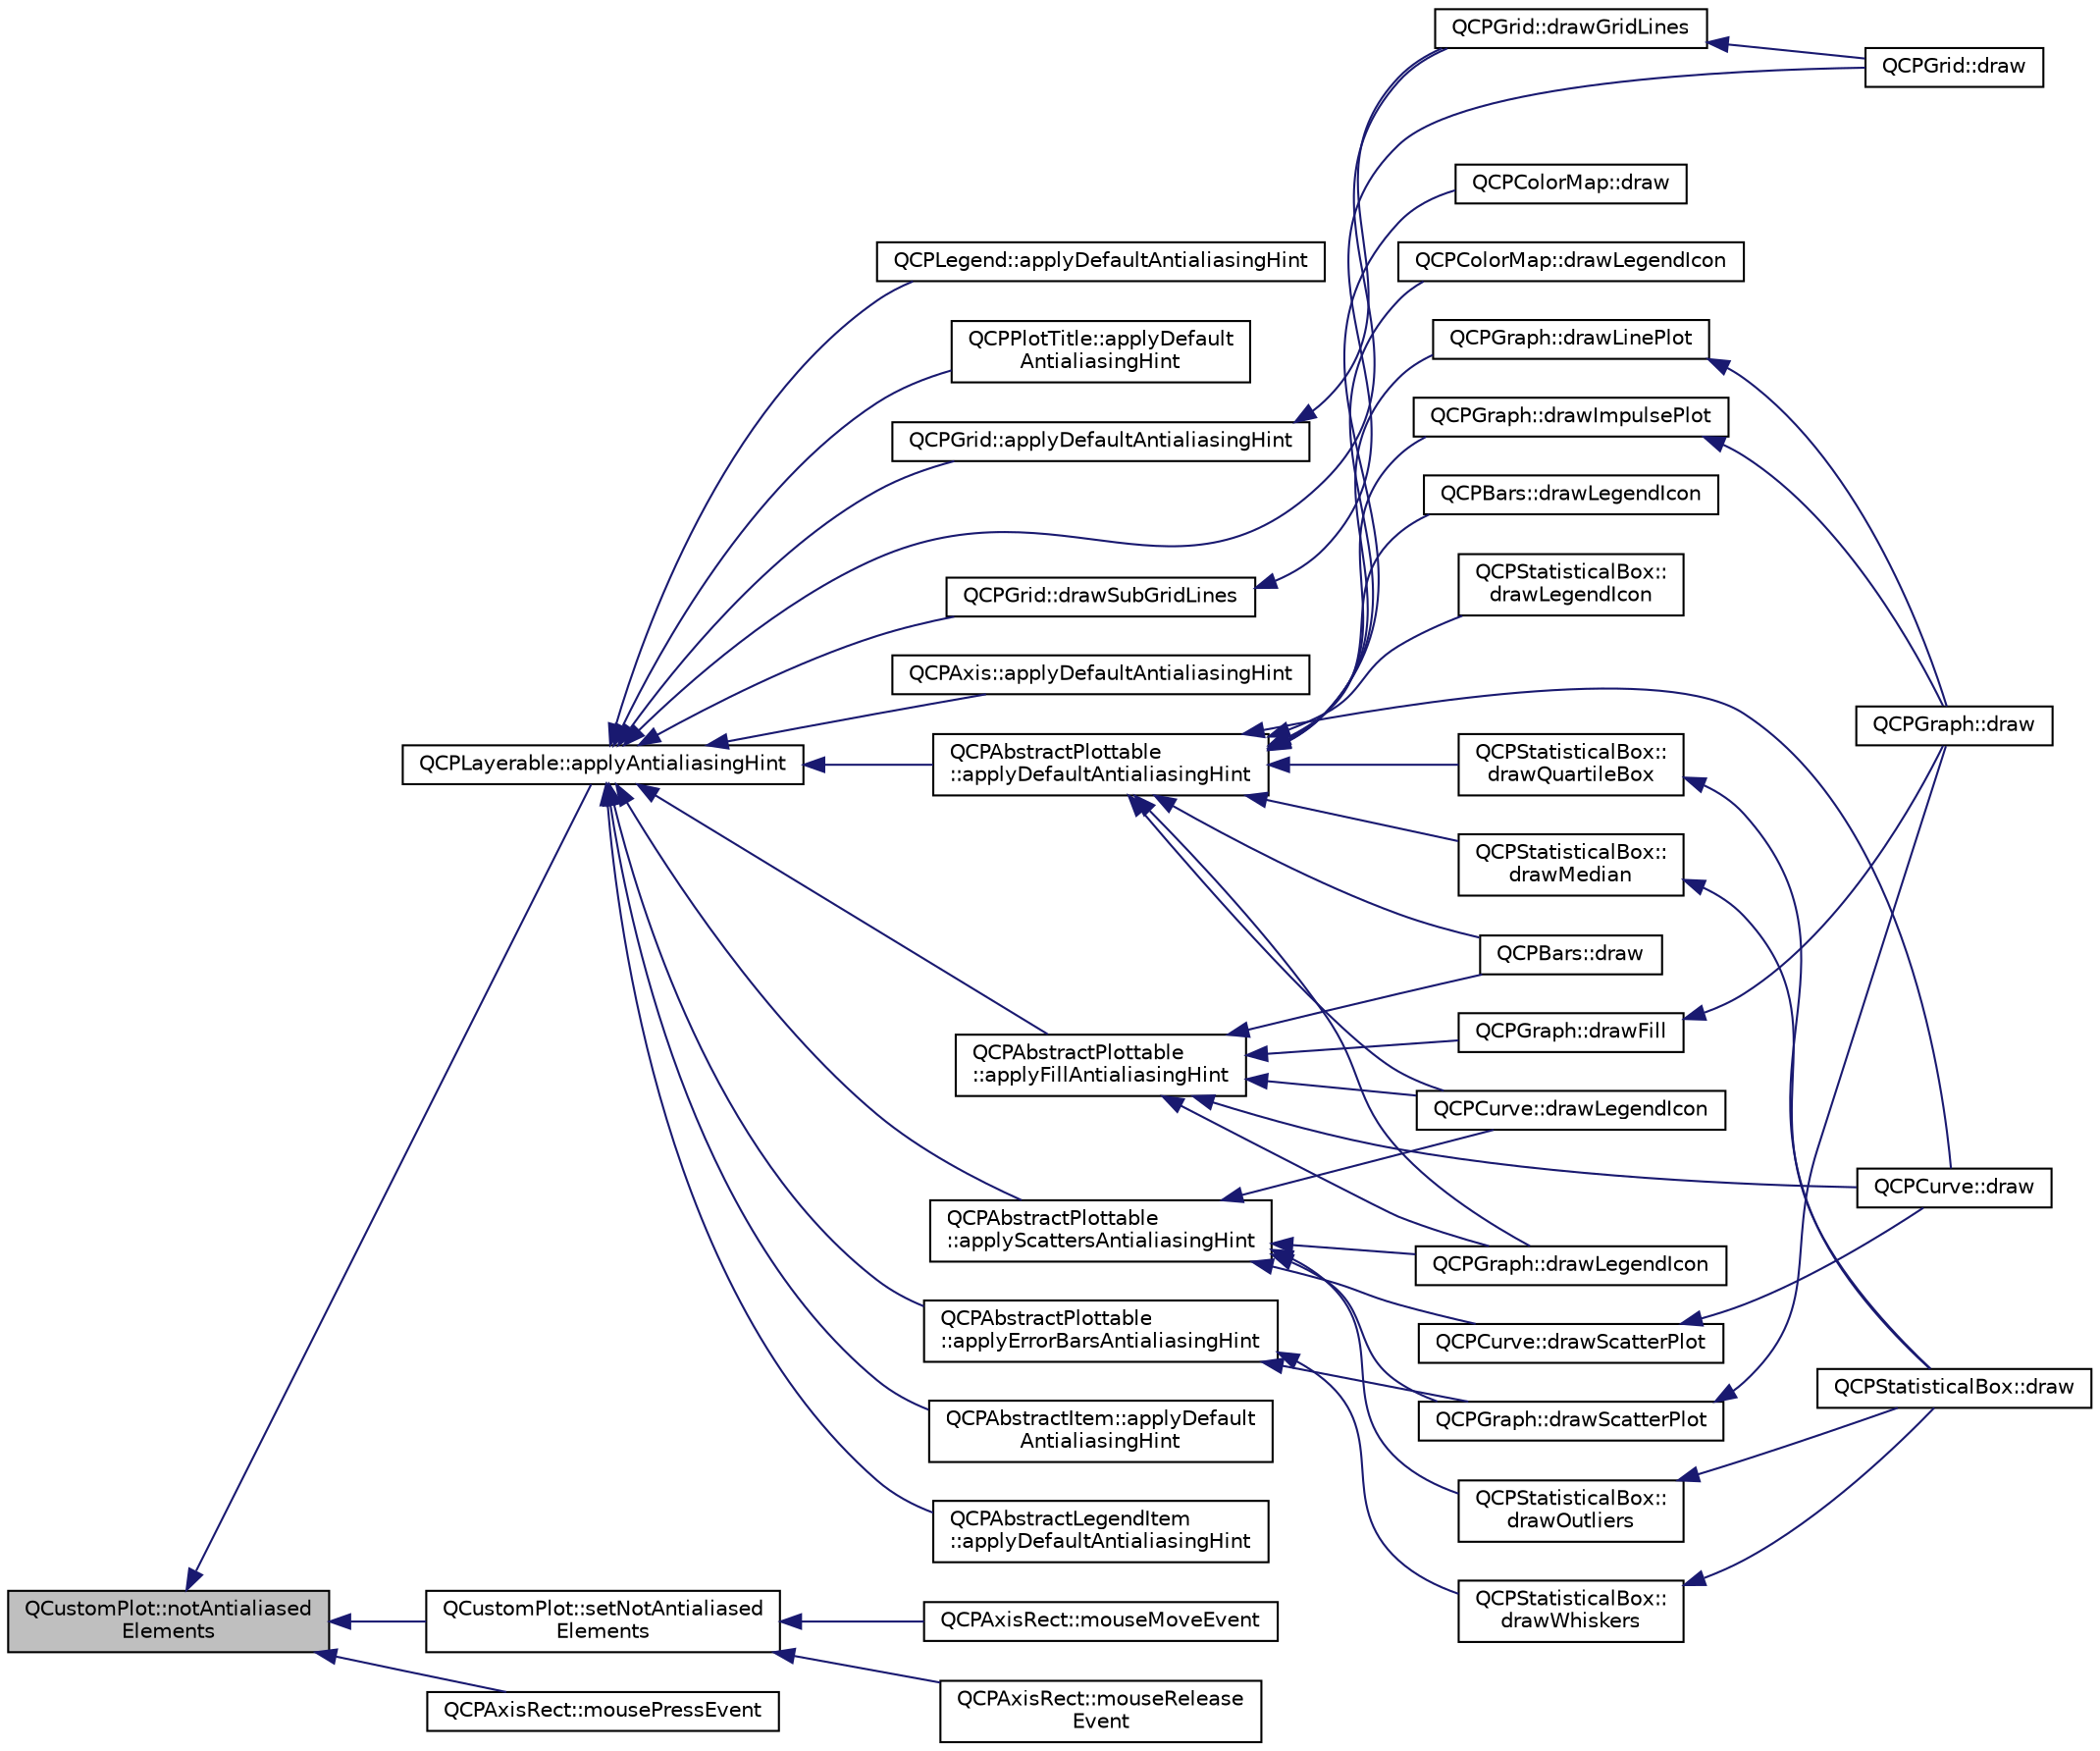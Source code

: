 digraph "QCustomPlot::notAntialiasedElements"
{
  edge [fontname="Helvetica",fontsize="10",labelfontname="Helvetica",labelfontsize="10"];
  node [fontname="Helvetica",fontsize="10",shape=record];
  rankdir="LR";
  Node488 [label="QCustomPlot::notAntialiased\lElements",height=0.2,width=0.4,color="black", fillcolor="grey75", style="filled", fontcolor="black"];
  Node488 -> Node489 [dir="back",color="midnightblue",fontsize="10",style="solid",fontname="Helvetica"];
  Node489 [label="QCPLayerable::applyAntialiasingHint",height=0.2,width=0.4,color="black", fillcolor="white", style="filled",URL="$d6/d4d/class_q_c_p_layerable.html#acb663e375d2d36dc5c55021ee5a2119b"];
  Node489 -> Node490 [dir="back",color="midnightblue",fontsize="10",style="solid",fontname="Helvetica"];
  Node490 [label="QCPGrid::applyDefaultAntialiasingHint",height=0.2,width=0.4,color="black", fillcolor="white", style="filled",URL="$d2/ddb/class_q_c_p_grid.html#ac5d2c0a3b6212ce1c2c19f5a6df586e5"];
  Node490 -> Node491 [dir="back",color="midnightblue",fontsize="10",style="solid",fontname="Helvetica"];
  Node491 [label="QCPGrid::drawGridLines",height=0.2,width=0.4,color="black", fillcolor="white", style="filled",URL="$d2/ddb/class_q_c_p_grid.html#aee4e95d54acabbe298d6dda0dd86c0a4"];
  Node491 -> Node492 [dir="back",color="midnightblue",fontsize="10",style="solid",fontname="Helvetica"];
  Node492 [label="QCPGrid::draw",height=0.2,width=0.4,color="black", fillcolor="white", style="filled",URL="$d2/ddb/class_q_c_p_grid.html#ad009c23f96078616aa4f66a750974b23"];
  Node489 -> Node491 [dir="back",color="midnightblue",fontsize="10",style="solid",fontname="Helvetica"];
  Node489 -> Node493 [dir="back",color="midnightblue",fontsize="10",style="solid",fontname="Helvetica"];
  Node493 [label="QCPGrid::drawSubGridLines",height=0.2,width=0.4,color="black", fillcolor="white", style="filled",URL="$d2/ddb/class_q_c_p_grid.html#a751ce8aef815bcc9193432a30c8b6b6e"];
  Node493 -> Node492 [dir="back",color="midnightblue",fontsize="10",style="solid",fontname="Helvetica"];
  Node489 -> Node494 [dir="back",color="midnightblue",fontsize="10",style="solid",fontname="Helvetica"];
  Node494 [label="QCPAxis::applyDefaultAntialiasingHint",height=0.2,width=0.4,color="black", fillcolor="white", style="filled",URL="$d2/deb/class_q_c_p_axis.html#a427f3de3369a8691ffece384437f0c7a"];
  Node489 -> Node495 [dir="back",color="midnightblue",fontsize="10",style="solid",fontname="Helvetica"];
  Node495 [label="QCPAbstractPlottable\l::applyDefaultAntialiasingHint",height=0.2,width=0.4,color="black", fillcolor="white", style="filled",URL="$d4/d89/class_q_c_p_abstract_plottable.html#a59a80773c5cefc05a0646ac8e1149ed5"];
  Node495 -> Node496 [dir="back",color="midnightblue",fontsize="10",style="solid",fontname="Helvetica"];
  Node496 [label="QCPGraph::drawLegendIcon",height=0.2,width=0.4,color="black", fillcolor="white", style="filled",URL="$d2/d4c/class_q_c_p_graph.html#ae962caca309faae29ce0988d0d0eff4b"];
  Node495 -> Node497 [dir="back",color="midnightblue",fontsize="10",style="solid",fontname="Helvetica"];
  Node497 [label="QCPGraph::drawLinePlot",height=0.2,width=0.4,color="black", fillcolor="white", style="filled",URL="$d2/d4c/class_q_c_p_graph.html#af460db06d4d6466806721fe101f512e3"];
  Node497 -> Node498 [dir="back",color="midnightblue",fontsize="10",style="solid",fontname="Helvetica"];
  Node498 [label="QCPGraph::draw",height=0.2,width=0.4,color="black", fillcolor="white", style="filled",URL="$d2/d4c/class_q_c_p_graph.html#a659218cc62c2a7786213d9dd429c1c8d"];
  Node495 -> Node499 [dir="back",color="midnightblue",fontsize="10",style="solid",fontname="Helvetica"];
  Node499 [label="QCPGraph::drawImpulsePlot",height=0.2,width=0.4,color="black", fillcolor="white", style="filled",URL="$d2/d4c/class_q_c_p_graph.html#ac62c84f51d85b78ee583455b8c37ba56"];
  Node499 -> Node498 [dir="back",color="midnightblue",fontsize="10",style="solid",fontname="Helvetica"];
  Node495 -> Node500 [dir="back",color="midnightblue",fontsize="10",style="solid",fontname="Helvetica"];
  Node500 [label="QCPCurve::draw",height=0.2,width=0.4,color="black", fillcolor="white", style="filled",URL="$d6/d30/class_q_c_p_curve.html#a2361302d2fc6ec669849bd3bca00c4b2"];
  Node495 -> Node501 [dir="back",color="midnightblue",fontsize="10",style="solid",fontname="Helvetica"];
  Node501 [label="QCPCurve::drawLegendIcon",height=0.2,width=0.4,color="black", fillcolor="white", style="filled",URL="$d6/d30/class_q_c_p_curve.html#acccc86e9f496bb0392529f59f3a69dbc"];
  Node495 -> Node502 [dir="back",color="midnightblue",fontsize="10",style="solid",fontname="Helvetica"];
  Node502 [label="QCPBars::draw",height=0.2,width=0.4,color="black", fillcolor="white", style="filled",URL="$d9/d56/class_q_c_p_bars.html#a42b894e34dac799f90ff3700706b31df"];
  Node495 -> Node503 [dir="back",color="midnightblue",fontsize="10",style="solid",fontname="Helvetica"];
  Node503 [label="QCPBars::drawLegendIcon",height=0.2,width=0.4,color="black", fillcolor="white", style="filled",URL="$d9/d56/class_q_c_p_bars.html#ad466f06b0fa561b6e12c92fdb8fa3c7f"];
  Node495 -> Node504 [dir="back",color="midnightblue",fontsize="10",style="solid",fontname="Helvetica"];
  Node504 [label="QCPStatisticalBox::\ldrawLegendIcon",height=0.2,width=0.4,color="black", fillcolor="white", style="filled",URL="$de/d8d/class_q_c_p_statistical_box.html#a41c6193fd24f5c1b6c754e7bcfe3e174"];
  Node495 -> Node505 [dir="back",color="midnightblue",fontsize="10",style="solid",fontname="Helvetica"];
  Node505 [label="QCPStatisticalBox::\ldrawQuartileBox",height=0.2,width=0.4,color="black", fillcolor="white", style="filled",URL="$de/d8d/class_q_c_p_statistical_box.html#a699ede353d6a7207d9fb36dd3aabf348"];
  Node505 -> Node506 [dir="back",color="midnightblue",fontsize="10",style="solid",fontname="Helvetica"];
  Node506 [label="QCPStatisticalBox::draw",height=0.2,width=0.4,color="black", fillcolor="white", style="filled",URL="$de/d8d/class_q_c_p_statistical_box.html#a753b62761217dd6b92f8a29e286a1317"];
  Node495 -> Node507 [dir="back",color="midnightblue",fontsize="10",style="solid",fontname="Helvetica"];
  Node507 [label="QCPStatisticalBox::\ldrawMedian",height=0.2,width=0.4,color="black", fillcolor="white", style="filled",URL="$de/d8d/class_q_c_p_statistical_box.html#a642b90dd4ab5ab6e16188a9230401bcc"];
  Node507 -> Node506 [dir="back",color="midnightblue",fontsize="10",style="solid",fontname="Helvetica"];
  Node495 -> Node508 [dir="back",color="midnightblue",fontsize="10",style="solid",fontname="Helvetica"];
  Node508 [label="QCPColorMap::draw",height=0.2,width=0.4,color="black", fillcolor="white", style="filled",URL="$df/dea/class_q_c_p_color_map.html#a3b0f45a3177be9522d5e9b8cd8ae122d"];
  Node495 -> Node509 [dir="back",color="midnightblue",fontsize="10",style="solid",fontname="Helvetica"];
  Node509 [label="QCPColorMap::drawLegendIcon",height=0.2,width=0.4,color="black", fillcolor="white", style="filled",URL="$df/dea/class_q_c_p_color_map.html#a63584cbf7aa7463e81b58f6e4254423b"];
  Node489 -> Node510 [dir="back",color="midnightblue",fontsize="10",style="solid",fontname="Helvetica"];
  Node510 [label="QCPAbstractPlottable\l::applyFillAntialiasingHint",height=0.2,width=0.4,color="black", fillcolor="white", style="filled",URL="$d4/d89/class_q_c_p_abstract_plottable.html#a8d06a59ea23324cce6330ebf2262c0ed"];
  Node510 -> Node496 [dir="back",color="midnightblue",fontsize="10",style="solid",fontname="Helvetica"];
  Node510 -> Node511 [dir="back",color="midnightblue",fontsize="10",style="solid",fontname="Helvetica"];
  Node511 [label="QCPGraph::drawFill",height=0.2,width=0.4,color="black", fillcolor="white", style="filled",URL="$d2/d4c/class_q_c_p_graph.html#a9e6ce6db9aa7b29fc397c724fcf7b126"];
  Node511 -> Node498 [dir="back",color="midnightblue",fontsize="10",style="solid",fontname="Helvetica"];
  Node510 -> Node500 [dir="back",color="midnightblue",fontsize="10",style="solid",fontname="Helvetica"];
  Node510 -> Node501 [dir="back",color="midnightblue",fontsize="10",style="solid",fontname="Helvetica"];
  Node510 -> Node502 [dir="back",color="midnightblue",fontsize="10",style="solid",fontname="Helvetica"];
  Node489 -> Node512 [dir="back",color="midnightblue",fontsize="10",style="solid",fontname="Helvetica"];
  Node512 [label="QCPAbstractPlottable\l::applyScattersAntialiasingHint",height=0.2,width=0.4,color="black", fillcolor="white", style="filled",URL="$d4/d89/class_q_c_p_abstract_plottable.html#ac95f26b15a1e5d9c7bd2c0a46d760fc9"];
  Node512 -> Node496 [dir="back",color="midnightblue",fontsize="10",style="solid",fontname="Helvetica"];
  Node512 -> Node513 [dir="back",color="midnightblue",fontsize="10",style="solid",fontname="Helvetica"];
  Node513 [label="QCPGraph::drawScatterPlot",height=0.2,width=0.4,color="black", fillcolor="white", style="filled",URL="$d2/d4c/class_q_c_p_graph.html#ae1f3edd5eb41aa5782e61673488fd3e0"];
  Node513 -> Node498 [dir="back",color="midnightblue",fontsize="10",style="solid",fontname="Helvetica"];
  Node512 -> Node501 [dir="back",color="midnightblue",fontsize="10",style="solid",fontname="Helvetica"];
  Node512 -> Node514 [dir="back",color="midnightblue",fontsize="10",style="solid",fontname="Helvetica"];
  Node514 [label="QCPCurve::drawScatterPlot",height=0.2,width=0.4,color="black", fillcolor="white", style="filled",URL="$d6/d30/class_q_c_p_curve.html#a00d17c020796ac84c84f881201c2ed10"];
  Node514 -> Node500 [dir="back",color="midnightblue",fontsize="10",style="solid",fontname="Helvetica"];
  Node512 -> Node515 [dir="back",color="midnightblue",fontsize="10",style="solid",fontname="Helvetica"];
  Node515 [label="QCPStatisticalBox::\ldrawOutliers",height=0.2,width=0.4,color="black", fillcolor="white", style="filled",URL="$de/d8d/class_q_c_p_statistical_box.html#a8550e16af27b4e05d92bb337fb34324f"];
  Node515 -> Node506 [dir="back",color="midnightblue",fontsize="10",style="solid",fontname="Helvetica"];
  Node489 -> Node516 [dir="back",color="midnightblue",fontsize="10",style="solid",fontname="Helvetica"];
  Node516 [label="QCPAbstractPlottable\l::applyErrorBarsAntialiasingHint",height=0.2,width=0.4,color="black", fillcolor="white", style="filled",URL="$d4/d89/class_q_c_p_abstract_plottable.html#a0889abc8dbfd357053f40bfafff8bf7d"];
  Node516 -> Node513 [dir="back",color="midnightblue",fontsize="10",style="solid",fontname="Helvetica"];
  Node516 -> Node517 [dir="back",color="midnightblue",fontsize="10",style="solid",fontname="Helvetica"];
  Node517 [label="QCPStatisticalBox::\ldrawWhiskers",height=0.2,width=0.4,color="black", fillcolor="white", style="filled",URL="$de/d8d/class_q_c_p_statistical_box.html#ae64401aa18b9c45d4d33f9b46cf4bbd0"];
  Node517 -> Node506 [dir="back",color="midnightblue",fontsize="10",style="solid",fontname="Helvetica"];
  Node489 -> Node518 [dir="back",color="midnightblue",fontsize="10",style="solid",fontname="Helvetica"];
  Node518 [label="QCPAbstractItem::applyDefault\lAntialiasingHint",height=0.2,width=0.4,color="black", fillcolor="white", style="filled",URL="$da/d6a/class_q_c_p_abstract_item.html#a82a408b38a93be750b934fe847a018cb"];
  Node489 -> Node519 [dir="back",color="midnightblue",fontsize="10",style="solid",fontname="Helvetica"];
  Node519 [label="QCPAbstractLegendItem\l::applyDefaultAntialiasingHint",height=0.2,width=0.4,color="black", fillcolor="white", style="filled",URL="$d9/d2f/class_q_c_p_abstract_legend_item.html#a8e69a5e58a526ba0cb2c7619e7ba4da9"];
  Node489 -> Node520 [dir="back",color="midnightblue",fontsize="10",style="solid",fontname="Helvetica"];
  Node520 [label="QCPLegend::applyDefaultAntialiasingHint",height=0.2,width=0.4,color="black", fillcolor="white", style="filled",URL="$d9/db1/class_q_c_p_legend.html#a1aea4fc7cdde130a58d0d225440cdbbb"];
  Node489 -> Node521 [dir="back",color="midnightblue",fontsize="10",style="solid",fontname="Helvetica"];
  Node521 [label="QCPPlotTitle::applyDefault\lAntialiasingHint",height=0.2,width=0.4,color="black", fillcolor="white", style="filled",URL="$da/de4/class_q_c_p_plot_title.html#ae225a89ab1f62e8a364e01f12c13c4d3"];
  Node488 -> Node522 [dir="back",color="midnightblue",fontsize="10",style="solid",fontname="Helvetica"];
  Node522 [label="QCustomPlot::setNotAntialiased\lElements",height=0.2,width=0.4,color="black", fillcolor="white", style="filled",URL="$dd/d9b/class_q_custom_plot.html#ae10d685b5eabea2999fb8775ca173c24"];
  Node522 -> Node523 [dir="back",color="midnightblue",fontsize="10",style="solid",fontname="Helvetica"];
  Node523 [label="QCPAxisRect::mouseMoveEvent",height=0.2,width=0.4,color="black", fillcolor="white", style="filled",URL="$d8/dad/class_q_c_p_axis_rect.html#a4baf3d5dd69166788f6ceda0ea182c6e"];
  Node522 -> Node524 [dir="back",color="midnightblue",fontsize="10",style="solid",fontname="Helvetica"];
  Node524 [label="QCPAxisRect::mouseRelease\lEvent",height=0.2,width=0.4,color="black", fillcolor="white", style="filled",URL="$d8/dad/class_q_c_p_axis_rect.html#adf6c99780cea55ab39459a6eaad3a94a"];
  Node488 -> Node525 [dir="back",color="midnightblue",fontsize="10",style="solid",fontname="Helvetica"];
  Node525 [label="QCPAxisRect::mousePressEvent",height=0.2,width=0.4,color="black", fillcolor="white", style="filled",URL="$d8/dad/class_q_c_p_axis_rect.html#a77501dbeccdac7256f7979b05077c04e"];
}
